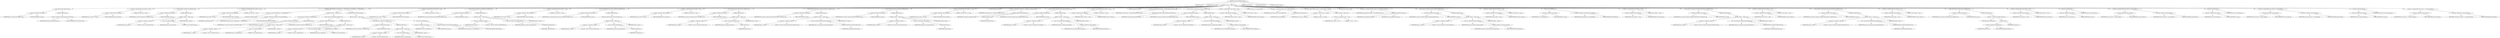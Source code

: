 digraph "writeCentralFileHeader" {  
"1030" [label = <(METHOD,writeCentralFileHeader)<SUB>503</SUB>> ]
"34" [label = <(PARAM,this)<SUB>503</SUB>> ]
"1031" [label = <(PARAM,ZipEntry ze)<SUB>503</SUB>> ]
"1032" [label = <(BLOCK,&lt;empty&gt;,&lt;empty&gt;)<SUB>503</SUB>> ]
"1033" [label = <(write,write(CFH_SIG.getBytes()))<SUB>504</SUB>> ]
"1034" [label = <(&lt;operator&gt;.fieldAccess,this.out)<SUB>504</SUB>> ]
"1035" [label = <(IDENTIFIER,this,write(CFH_SIG.getBytes()))<SUB>504</SUB>> ]
"1036" [label = <(FIELD_IDENTIFIER,out,out)<SUB>504</SUB>> ]
"1037" [label = <(getBytes,getBytes())<SUB>504</SUB>> ]
"1038" [label = <(&lt;operator&gt;.fieldAccess,ZipOutputStream.CFH_SIG)<SUB>504</SUB>> ]
"1039" [label = <(IDENTIFIER,ZipOutputStream,getBytes())<SUB>504</SUB>> ]
"1040" [label = <(FIELD_IDENTIFIER,CFH_SIG,CFH_SIG)<SUB>504</SUB>> ]
"1041" [label = <(&lt;operator&gt;.assignmentPlus,this.written += 4)<SUB>505</SUB>> ]
"1042" [label = <(&lt;operator&gt;.fieldAccess,this.written)<SUB>505</SUB>> ]
"1043" [label = <(IDENTIFIER,this,this.written += 4)<SUB>505</SUB>> ]
"1044" [label = <(FIELD_IDENTIFIER,written,written)<SUB>505</SUB>> ]
"1045" [label = <(LITERAL,4,this.written += 4)<SUB>505</SUB>> ]
"1046" [label = <(write,write((new ZipShort(20)).getBytes()))<SUB>508</SUB>> ]
"1047" [label = <(&lt;operator&gt;.fieldAccess,this.out)<SUB>508</SUB>> ]
"1048" [label = <(IDENTIFIER,this,write((new ZipShort(20)).getBytes()))<SUB>508</SUB>> ]
"1049" [label = <(FIELD_IDENTIFIER,out,out)<SUB>508</SUB>> ]
"1050" [label = <(getBytes,getBytes())<SUB>508</SUB>> ]
"1051" [label = <(BLOCK,&lt;empty&gt;,&lt;empty&gt;)<SUB>508</SUB>> ]
"1052" [label = <(&lt;operator&gt;.assignment,&lt;empty&gt;)> ]
"1053" [label = <(IDENTIFIER,$obj30,&lt;empty&gt;)> ]
"1054" [label = <(&lt;operator&gt;.alloc,new ZipShort(20))<SUB>508</SUB>> ]
"1055" [label = <(&lt;init&gt;,new ZipShort(20))<SUB>508</SUB>> ]
"1056" [label = <(IDENTIFIER,$obj30,new ZipShort(20))> ]
"1057" [label = <(LITERAL,20,new ZipShort(20))<SUB>508</SUB>> ]
"1058" [label = <(IDENTIFIER,$obj30,&lt;empty&gt;)> ]
"1059" [label = <(&lt;operator&gt;.assignmentPlus,this.written += 2)<SUB>509</SUB>> ]
"1060" [label = <(&lt;operator&gt;.fieldAccess,this.written)<SUB>509</SUB>> ]
"1061" [label = <(IDENTIFIER,this,this.written += 2)<SUB>509</SUB>> ]
"1062" [label = <(FIELD_IDENTIFIER,written,written)<SUB>509</SUB>> ]
"1063" [label = <(LITERAL,2,this.written += 2)<SUB>509</SUB>> ]
"1064" [label = <(CONTROL_STRUCTURE,if (ze.getMethod() == DEFLATED),if (ze.getMethod() == DEFLATED))<SUB>513</SUB>> ]
"1065" [label = <(&lt;operator&gt;.equals,ze.getMethod() == DEFLATED)<SUB>513</SUB>> ]
"1066" [label = <(getMethod,getMethod())<SUB>513</SUB>> ]
"1067" [label = <(IDENTIFIER,ze,getMethod())<SUB>513</SUB>> ]
"1068" [label = <(&lt;operator&gt;.fieldAccess,ZipOutputStream.DEFLATED)<SUB>513</SUB>> ]
"1069" [label = <(IDENTIFIER,ZipOutputStream,ze.getMethod() == DEFLATED)<SUB>513</SUB>> ]
"1070" [label = <(FIELD_IDENTIFIER,DEFLATED,DEFLATED)<SUB>513</SUB>> ]
"1071" [label = <(BLOCK,&lt;empty&gt;,&lt;empty&gt;)<SUB>513</SUB>> ]
"1072" [label = <(write,write((new ZipShort(20)).getBytes()))<SUB>516</SUB>> ]
"1073" [label = <(&lt;operator&gt;.fieldAccess,this.out)<SUB>516</SUB>> ]
"1074" [label = <(IDENTIFIER,this,write((new ZipShort(20)).getBytes()))<SUB>516</SUB>> ]
"1075" [label = <(FIELD_IDENTIFIER,out,out)<SUB>516</SUB>> ]
"1076" [label = <(getBytes,getBytes())<SUB>516</SUB>> ]
"1077" [label = <(BLOCK,&lt;empty&gt;,&lt;empty&gt;)<SUB>516</SUB>> ]
"1078" [label = <(&lt;operator&gt;.assignment,&lt;empty&gt;)> ]
"1079" [label = <(IDENTIFIER,$obj31,&lt;empty&gt;)> ]
"1080" [label = <(&lt;operator&gt;.alloc,new ZipShort(20))<SUB>516</SUB>> ]
"1081" [label = <(&lt;init&gt;,new ZipShort(20))<SUB>516</SUB>> ]
"1082" [label = <(IDENTIFIER,$obj31,new ZipShort(20))> ]
"1083" [label = <(LITERAL,20,new ZipShort(20))<SUB>516</SUB>> ]
"1084" [label = <(IDENTIFIER,$obj31,&lt;empty&gt;)> ]
"1085" [label = <(write,write((new ZipShort(8)).getBytes()))<SUB>519</SUB>> ]
"1086" [label = <(&lt;operator&gt;.fieldAccess,this.out)<SUB>519</SUB>> ]
"1087" [label = <(IDENTIFIER,this,write((new ZipShort(8)).getBytes()))<SUB>519</SUB>> ]
"1088" [label = <(FIELD_IDENTIFIER,out,out)<SUB>519</SUB>> ]
"1089" [label = <(getBytes,getBytes())<SUB>519</SUB>> ]
"1090" [label = <(BLOCK,&lt;empty&gt;,&lt;empty&gt;)<SUB>519</SUB>> ]
"1091" [label = <(&lt;operator&gt;.assignment,&lt;empty&gt;)> ]
"1092" [label = <(IDENTIFIER,$obj32,&lt;empty&gt;)> ]
"1093" [label = <(&lt;operator&gt;.alloc,new ZipShort(8))<SUB>519</SUB>> ]
"1094" [label = <(&lt;init&gt;,new ZipShort(8))<SUB>519</SUB>> ]
"1095" [label = <(IDENTIFIER,$obj32,new ZipShort(8))> ]
"1096" [label = <(LITERAL,8,new ZipShort(8))<SUB>519</SUB>> ]
"1097" [label = <(IDENTIFIER,$obj32,&lt;empty&gt;)> ]
"1098" [label = <(CONTROL_STRUCTURE,else,else)<SUB>520</SUB>> ]
"1099" [label = <(BLOCK,&lt;empty&gt;,&lt;empty&gt;)<SUB>520</SUB>> ]
"1100" [label = <(write,write((new ZipShort(10)).getBytes()))<SUB>521</SUB>> ]
"1101" [label = <(&lt;operator&gt;.fieldAccess,this.out)<SUB>521</SUB>> ]
"1102" [label = <(IDENTIFIER,this,write((new ZipShort(10)).getBytes()))<SUB>521</SUB>> ]
"1103" [label = <(FIELD_IDENTIFIER,out,out)<SUB>521</SUB>> ]
"1104" [label = <(getBytes,getBytes())<SUB>521</SUB>> ]
"1105" [label = <(BLOCK,&lt;empty&gt;,&lt;empty&gt;)<SUB>521</SUB>> ]
"1106" [label = <(&lt;operator&gt;.assignment,&lt;empty&gt;)> ]
"1107" [label = <(IDENTIFIER,$obj33,&lt;empty&gt;)> ]
"1108" [label = <(&lt;operator&gt;.alloc,new ZipShort(10))<SUB>521</SUB>> ]
"1109" [label = <(&lt;init&gt;,new ZipShort(10))<SUB>521</SUB>> ]
"1110" [label = <(IDENTIFIER,$obj33,new ZipShort(10))> ]
"1111" [label = <(LITERAL,10,new ZipShort(10))<SUB>521</SUB>> ]
"1112" [label = <(IDENTIFIER,$obj33,&lt;empty&gt;)> ]
"1113" [label = <(write,out.write(ZERO))<SUB>522</SUB>> ]
"1114" [label = <(&lt;operator&gt;.fieldAccess,this.out)<SUB>522</SUB>> ]
"1115" [label = <(IDENTIFIER,this,out.write(ZERO))<SUB>522</SUB>> ]
"1116" [label = <(FIELD_IDENTIFIER,out,out)<SUB>522</SUB>> ]
"1117" [label = <(&lt;operator&gt;.fieldAccess,ZipOutputStream.ZERO)<SUB>522</SUB>> ]
"1118" [label = <(IDENTIFIER,ZipOutputStream,out.write(ZERO))<SUB>522</SUB>> ]
"1119" [label = <(FIELD_IDENTIFIER,ZERO,ZERO)<SUB>522</SUB>> ]
"1120" [label = <(&lt;operator&gt;.assignmentPlus,this.written += 4)<SUB>524</SUB>> ]
"1121" [label = <(&lt;operator&gt;.fieldAccess,this.written)<SUB>524</SUB>> ]
"1122" [label = <(IDENTIFIER,this,this.written += 4)<SUB>524</SUB>> ]
"1123" [label = <(FIELD_IDENTIFIER,written,written)<SUB>524</SUB>> ]
"1124" [label = <(LITERAL,4,this.written += 4)<SUB>524</SUB>> ]
"1125" [label = <(write,write((new ZipShort(ze.getMethod())).getBytes()))<SUB>527</SUB>> ]
"1126" [label = <(&lt;operator&gt;.fieldAccess,this.out)<SUB>527</SUB>> ]
"1127" [label = <(IDENTIFIER,this,write((new ZipShort(ze.getMethod())).getBytes()))<SUB>527</SUB>> ]
"1128" [label = <(FIELD_IDENTIFIER,out,out)<SUB>527</SUB>> ]
"1129" [label = <(getBytes,getBytes())<SUB>527</SUB>> ]
"1130" [label = <(BLOCK,&lt;empty&gt;,&lt;empty&gt;)<SUB>527</SUB>> ]
"1131" [label = <(&lt;operator&gt;.assignment,&lt;empty&gt;)> ]
"1132" [label = <(IDENTIFIER,$obj34,&lt;empty&gt;)> ]
"1133" [label = <(&lt;operator&gt;.alloc,new ZipShort(ze.getMethod()))<SUB>527</SUB>> ]
"1134" [label = <(&lt;init&gt;,new ZipShort(ze.getMethod()))<SUB>527</SUB>> ]
"1135" [label = <(IDENTIFIER,$obj34,new ZipShort(ze.getMethod()))> ]
"1136" [label = <(getMethod,getMethod())<SUB>527</SUB>> ]
"1137" [label = <(IDENTIFIER,ze,getMethod())<SUB>527</SUB>> ]
"1138" [label = <(IDENTIFIER,$obj34,&lt;empty&gt;)> ]
"1139" [label = <(&lt;operator&gt;.assignmentPlus,this.written += 2)<SUB>528</SUB>> ]
"1140" [label = <(&lt;operator&gt;.fieldAccess,this.written)<SUB>528</SUB>> ]
"1141" [label = <(IDENTIFIER,this,this.written += 2)<SUB>528</SUB>> ]
"1142" [label = <(FIELD_IDENTIFIER,written,written)<SUB>528</SUB>> ]
"1143" [label = <(LITERAL,2,this.written += 2)<SUB>528</SUB>> ]
"1144" [label = <(write,write(toDosTime(new Date(ze.getTime())).getBytes()))<SUB>531</SUB>> ]
"1145" [label = <(&lt;operator&gt;.fieldAccess,this.out)<SUB>531</SUB>> ]
"1146" [label = <(IDENTIFIER,this,write(toDosTime(new Date(ze.getTime())).getBytes()))<SUB>531</SUB>> ]
"1147" [label = <(FIELD_IDENTIFIER,out,out)<SUB>531</SUB>> ]
"1148" [label = <(getBytes,getBytes())<SUB>531</SUB>> ]
"1149" [label = <(toDosTime,toDosTime(new Date(ze.getTime())))<SUB>531</SUB>> ]
"1150" [label = <(BLOCK,&lt;empty&gt;,&lt;empty&gt;)<SUB>531</SUB>> ]
"1151" [label = <(&lt;operator&gt;.assignment,&lt;empty&gt;)> ]
"1152" [label = <(IDENTIFIER,$obj35,&lt;empty&gt;)> ]
"1153" [label = <(&lt;operator&gt;.alloc,new Date(ze.getTime()))<SUB>531</SUB>> ]
"1154" [label = <(&lt;init&gt;,new Date(ze.getTime()))<SUB>531</SUB>> ]
"1155" [label = <(IDENTIFIER,$obj35,new Date(ze.getTime()))> ]
"1156" [label = <(getTime,getTime())<SUB>531</SUB>> ]
"1157" [label = <(IDENTIFIER,ze,getTime())<SUB>531</SUB>> ]
"1158" [label = <(IDENTIFIER,$obj35,&lt;empty&gt;)> ]
"1159" [label = <(&lt;operator&gt;.assignmentPlus,this.written += 4)<SUB>532</SUB>> ]
"1160" [label = <(&lt;operator&gt;.fieldAccess,this.written)<SUB>532</SUB>> ]
"1161" [label = <(IDENTIFIER,this,this.written += 4)<SUB>532</SUB>> ]
"1162" [label = <(FIELD_IDENTIFIER,written,written)<SUB>532</SUB>> ]
"1163" [label = <(LITERAL,4,this.written += 4)<SUB>532</SUB>> ]
"1164" [label = <(write,write((new ZipLong(ze.getCrc())).getBytes()))<SUB>537</SUB>> ]
"1165" [label = <(&lt;operator&gt;.fieldAccess,this.out)<SUB>537</SUB>> ]
"1166" [label = <(IDENTIFIER,this,write((new ZipLong(ze.getCrc())).getBytes()))<SUB>537</SUB>> ]
"1167" [label = <(FIELD_IDENTIFIER,out,out)<SUB>537</SUB>> ]
"1168" [label = <(getBytes,getBytes())<SUB>537</SUB>> ]
"1169" [label = <(BLOCK,&lt;empty&gt;,&lt;empty&gt;)<SUB>537</SUB>> ]
"1170" [label = <(&lt;operator&gt;.assignment,&lt;empty&gt;)> ]
"1171" [label = <(IDENTIFIER,$obj36,&lt;empty&gt;)> ]
"1172" [label = <(&lt;operator&gt;.alloc,new ZipLong(ze.getCrc()))<SUB>537</SUB>> ]
"1173" [label = <(&lt;init&gt;,new ZipLong(ze.getCrc()))<SUB>537</SUB>> ]
"1174" [label = <(IDENTIFIER,$obj36,new ZipLong(ze.getCrc()))> ]
"1175" [label = <(getCrc,getCrc())<SUB>537</SUB>> ]
"1176" [label = <(IDENTIFIER,ze,getCrc())<SUB>537</SUB>> ]
"1177" [label = <(IDENTIFIER,$obj36,&lt;empty&gt;)> ]
"1178" [label = <(write,write((new ZipLong(ze.getCompressedSize())).getBytes()))<SUB>538</SUB>> ]
"1179" [label = <(&lt;operator&gt;.fieldAccess,this.out)<SUB>538</SUB>> ]
"1180" [label = <(IDENTIFIER,this,write((new ZipLong(ze.getCompressedSize())).getBytes()))<SUB>538</SUB>> ]
"1181" [label = <(FIELD_IDENTIFIER,out,out)<SUB>538</SUB>> ]
"1182" [label = <(getBytes,getBytes())<SUB>538</SUB>> ]
"1183" [label = <(BLOCK,&lt;empty&gt;,&lt;empty&gt;)<SUB>538</SUB>> ]
"1184" [label = <(&lt;operator&gt;.assignment,&lt;empty&gt;)> ]
"1185" [label = <(IDENTIFIER,$obj37,&lt;empty&gt;)> ]
"1186" [label = <(&lt;operator&gt;.alloc,new ZipLong(ze.getCompressedSize()))<SUB>538</SUB>> ]
"1187" [label = <(&lt;init&gt;,new ZipLong(ze.getCompressedSize()))<SUB>538</SUB>> ]
"1188" [label = <(IDENTIFIER,$obj37,new ZipLong(ze.getCompressedSize()))> ]
"1189" [label = <(getCompressedSize,getCompressedSize())<SUB>538</SUB>> ]
"1190" [label = <(IDENTIFIER,ze,getCompressedSize())<SUB>538</SUB>> ]
"1191" [label = <(IDENTIFIER,$obj37,&lt;empty&gt;)> ]
"1192" [label = <(write,write((new ZipLong(ze.getSize())).getBytes()))<SUB>539</SUB>> ]
"1193" [label = <(&lt;operator&gt;.fieldAccess,this.out)<SUB>539</SUB>> ]
"1194" [label = <(IDENTIFIER,this,write((new ZipLong(ze.getSize())).getBytes()))<SUB>539</SUB>> ]
"1195" [label = <(FIELD_IDENTIFIER,out,out)<SUB>539</SUB>> ]
"1196" [label = <(getBytes,getBytes())<SUB>539</SUB>> ]
"1197" [label = <(BLOCK,&lt;empty&gt;,&lt;empty&gt;)<SUB>539</SUB>> ]
"1198" [label = <(&lt;operator&gt;.assignment,&lt;empty&gt;)> ]
"1199" [label = <(IDENTIFIER,$obj38,&lt;empty&gt;)> ]
"1200" [label = <(&lt;operator&gt;.alloc,new ZipLong(ze.getSize()))<SUB>539</SUB>> ]
"1201" [label = <(&lt;init&gt;,new ZipLong(ze.getSize()))<SUB>539</SUB>> ]
"1202" [label = <(IDENTIFIER,$obj38,new ZipLong(ze.getSize()))> ]
"1203" [label = <(getSize,getSize())<SUB>539</SUB>> ]
"1204" [label = <(IDENTIFIER,ze,getSize())<SUB>539</SUB>> ]
"1205" [label = <(IDENTIFIER,$obj38,&lt;empty&gt;)> ]
"1206" [label = <(&lt;operator&gt;.assignmentPlus,this.written += 12)<SUB>540</SUB>> ]
"1207" [label = <(&lt;operator&gt;.fieldAccess,this.written)<SUB>540</SUB>> ]
"1208" [label = <(IDENTIFIER,this,this.written += 12)<SUB>540</SUB>> ]
"1209" [label = <(FIELD_IDENTIFIER,written,written)<SUB>540</SUB>> ]
"1210" [label = <(LITERAL,12,this.written += 12)<SUB>540</SUB>> ]
"1211" [label = <(LOCAL,byte[] name: byte[])> ]
"1212" [label = <(&lt;operator&gt;.assignment,byte[] name = getBytes(ze.getName()))<SUB>543</SUB>> ]
"1213" [label = <(IDENTIFIER,name,byte[] name = getBytes(ze.getName()))<SUB>543</SUB>> ]
"1214" [label = <(getBytes,getBytes(ze.getName()))<SUB>543</SUB>> ]
"33" [label = <(IDENTIFIER,this,getBytes(ze.getName()))<SUB>543</SUB>> ]
"1215" [label = <(getName,getName())<SUB>543</SUB>> ]
"1216" [label = <(IDENTIFIER,ze,getName())<SUB>543</SUB>> ]
"1217" [label = <(write,write((new ZipShort(name.length)).getBytes()))<SUB>544</SUB>> ]
"1218" [label = <(&lt;operator&gt;.fieldAccess,this.out)<SUB>544</SUB>> ]
"1219" [label = <(IDENTIFIER,this,write((new ZipShort(name.length)).getBytes()))<SUB>544</SUB>> ]
"1220" [label = <(FIELD_IDENTIFIER,out,out)<SUB>544</SUB>> ]
"1221" [label = <(getBytes,getBytes())<SUB>544</SUB>> ]
"1222" [label = <(BLOCK,&lt;empty&gt;,&lt;empty&gt;)<SUB>544</SUB>> ]
"1223" [label = <(&lt;operator&gt;.assignment,&lt;empty&gt;)> ]
"1224" [label = <(IDENTIFIER,$obj39,&lt;empty&gt;)> ]
"1225" [label = <(&lt;operator&gt;.alloc,new ZipShort(name.length))<SUB>544</SUB>> ]
"1226" [label = <(&lt;init&gt;,new ZipShort(name.length))<SUB>544</SUB>> ]
"1227" [label = <(IDENTIFIER,$obj39,new ZipShort(name.length))> ]
"1228" [label = <(&lt;operator&gt;.fieldAccess,name.length)<SUB>544</SUB>> ]
"1229" [label = <(IDENTIFIER,name,new ZipShort(name.length))<SUB>544</SUB>> ]
"1230" [label = <(FIELD_IDENTIFIER,length,length)<SUB>544</SUB>> ]
"1231" [label = <(IDENTIFIER,$obj39,&lt;empty&gt;)> ]
"1232" [label = <(&lt;operator&gt;.assignmentPlus,this.written += 2)<SUB>545</SUB>> ]
"1233" [label = <(&lt;operator&gt;.fieldAccess,this.written)<SUB>545</SUB>> ]
"1234" [label = <(IDENTIFIER,this,this.written += 2)<SUB>545</SUB>> ]
"1235" [label = <(FIELD_IDENTIFIER,written,written)<SUB>545</SUB>> ]
"1236" [label = <(LITERAL,2,this.written += 2)<SUB>545</SUB>> ]
"1237" [label = <(LOCAL,byte[] extra: byte[])> ]
"1238" [label = <(&lt;operator&gt;.assignment,byte[] extra = getCentralDirectoryExtra())<SUB>548</SUB>> ]
"1239" [label = <(IDENTIFIER,extra,byte[] extra = getCentralDirectoryExtra())<SUB>548</SUB>> ]
"1240" [label = <(getCentralDirectoryExtra,getCentralDirectoryExtra())<SUB>548</SUB>> ]
"1241" [label = <(IDENTIFIER,ze,getCentralDirectoryExtra())<SUB>548</SUB>> ]
"1242" [label = <(write,write((new ZipShort(extra.length)).getBytes()))<SUB>549</SUB>> ]
"1243" [label = <(&lt;operator&gt;.fieldAccess,this.out)<SUB>549</SUB>> ]
"1244" [label = <(IDENTIFIER,this,write((new ZipShort(extra.length)).getBytes()))<SUB>549</SUB>> ]
"1245" [label = <(FIELD_IDENTIFIER,out,out)<SUB>549</SUB>> ]
"1246" [label = <(getBytes,getBytes())<SUB>549</SUB>> ]
"1247" [label = <(BLOCK,&lt;empty&gt;,&lt;empty&gt;)<SUB>549</SUB>> ]
"1248" [label = <(&lt;operator&gt;.assignment,&lt;empty&gt;)> ]
"1249" [label = <(IDENTIFIER,$obj40,&lt;empty&gt;)> ]
"1250" [label = <(&lt;operator&gt;.alloc,new ZipShort(extra.length))<SUB>549</SUB>> ]
"1251" [label = <(&lt;init&gt;,new ZipShort(extra.length))<SUB>549</SUB>> ]
"1252" [label = <(IDENTIFIER,$obj40,new ZipShort(extra.length))> ]
"1253" [label = <(&lt;operator&gt;.fieldAccess,extra.length)<SUB>549</SUB>> ]
"1254" [label = <(IDENTIFIER,extra,new ZipShort(extra.length))<SUB>549</SUB>> ]
"1255" [label = <(FIELD_IDENTIFIER,length,length)<SUB>549</SUB>> ]
"1256" [label = <(IDENTIFIER,$obj40,&lt;empty&gt;)> ]
"1257" [label = <(&lt;operator&gt;.assignmentPlus,this.written += 2)<SUB>550</SUB>> ]
"1258" [label = <(&lt;operator&gt;.fieldAccess,this.written)<SUB>550</SUB>> ]
"1259" [label = <(IDENTIFIER,this,this.written += 2)<SUB>550</SUB>> ]
"1260" [label = <(FIELD_IDENTIFIER,written,written)<SUB>550</SUB>> ]
"1261" [label = <(LITERAL,2,this.written += 2)<SUB>550</SUB>> ]
"1262" [label = <(LOCAL,String comm: java.lang.String)> ]
"1263" [label = <(&lt;operator&gt;.assignment,String comm = getComment())<SUB>553</SUB>> ]
"1264" [label = <(IDENTIFIER,comm,String comm = getComment())<SUB>553</SUB>> ]
"1265" [label = <(getComment,getComment())<SUB>553</SUB>> ]
"1266" [label = <(IDENTIFIER,ze,getComment())<SUB>553</SUB>> ]
"1267" [label = <(CONTROL_STRUCTURE,if (comm == null),if (comm == null))<SUB>554</SUB>> ]
"1268" [label = <(&lt;operator&gt;.equals,comm == null)<SUB>554</SUB>> ]
"1269" [label = <(IDENTIFIER,comm,comm == null)<SUB>554</SUB>> ]
"1270" [label = <(LITERAL,null,comm == null)<SUB>554</SUB>> ]
"1271" [label = <(BLOCK,&lt;empty&gt;,&lt;empty&gt;)<SUB>554</SUB>> ]
"1272" [label = <(&lt;operator&gt;.assignment,comm = &quot;&quot;)<SUB>555</SUB>> ]
"1273" [label = <(IDENTIFIER,comm,comm = &quot;&quot;)<SUB>555</SUB>> ]
"1274" [label = <(LITERAL,&quot;&quot;,comm = &quot;&quot;)<SUB>555</SUB>> ]
"1275" [label = <(LOCAL,byte[] comment: byte[])> ]
"1276" [label = <(&lt;operator&gt;.assignment,byte[] comment = this.getBytes(comm))<SUB>557</SUB>> ]
"1277" [label = <(IDENTIFIER,comment,byte[] comment = this.getBytes(comm))<SUB>557</SUB>> ]
"1278" [label = <(getBytes,this.getBytes(comm))<SUB>557</SUB>> ]
"35" [label = <(IDENTIFIER,this,this.getBytes(comm))<SUB>557</SUB>> ]
"1279" [label = <(IDENTIFIER,comm,this.getBytes(comm))<SUB>557</SUB>> ]
"1280" [label = <(write,write((new ZipShort(comment.length)).getBytes()))<SUB>558</SUB>> ]
"1281" [label = <(&lt;operator&gt;.fieldAccess,this.out)<SUB>558</SUB>> ]
"1282" [label = <(IDENTIFIER,this,write((new ZipShort(comment.length)).getBytes()))<SUB>558</SUB>> ]
"1283" [label = <(FIELD_IDENTIFIER,out,out)<SUB>558</SUB>> ]
"1284" [label = <(getBytes,getBytes())<SUB>558</SUB>> ]
"1285" [label = <(BLOCK,&lt;empty&gt;,&lt;empty&gt;)<SUB>558</SUB>> ]
"1286" [label = <(&lt;operator&gt;.assignment,&lt;empty&gt;)> ]
"1287" [label = <(IDENTIFIER,$obj41,&lt;empty&gt;)> ]
"1288" [label = <(&lt;operator&gt;.alloc,new ZipShort(comment.length))<SUB>558</SUB>> ]
"1289" [label = <(&lt;init&gt;,new ZipShort(comment.length))<SUB>558</SUB>> ]
"1290" [label = <(IDENTIFIER,$obj41,new ZipShort(comment.length))> ]
"1291" [label = <(&lt;operator&gt;.fieldAccess,comment.length)<SUB>558</SUB>> ]
"1292" [label = <(IDENTIFIER,comment,new ZipShort(comment.length))<SUB>558</SUB>> ]
"1293" [label = <(FIELD_IDENTIFIER,length,length)<SUB>558</SUB>> ]
"1294" [label = <(IDENTIFIER,$obj41,&lt;empty&gt;)> ]
"1295" [label = <(&lt;operator&gt;.assignmentPlus,this.written += 2)<SUB>559</SUB>> ]
"1296" [label = <(&lt;operator&gt;.fieldAccess,this.written)<SUB>559</SUB>> ]
"1297" [label = <(IDENTIFIER,this,this.written += 2)<SUB>559</SUB>> ]
"1298" [label = <(FIELD_IDENTIFIER,written,written)<SUB>559</SUB>> ]
"1299" [label = <(LITERAL,2,this.written += 2)<SUB>559</SUB>> ]
"1300" [label = <(write,out.write(ZERO))<SUB>562</SUB>> ]
"1301" [label = <(&lt;operator&gt;.fieldAccess,this.out)<SUB>562</SUB>> ]
"1302" [label = <(IDENTIFIER,this,out.write(ZERO))<SUB>562</SUB>> ]
"1303" [label = <(FIELD_IDENTIFIER,out,out)<SUB>562</SUB>> ]
"1304" [label = <(&lt;operator&gt;.fieldAccess,ZipOutputStream.ZERO)<SUB>562</SUB>> ]
"1305" [label = <(IDENTIFIER,ZipOutputStream,out.write(ZERO))<SUB>562</SUB>> ]
"1306" [label = <(FIELD_IDENTIFIER,ZERO,ZERO)<SUB>562</SUB>> ]
"1307" [label = <(&lt;operator&gt;.assignmentPlus,this.written += 2)<SUB>563</SUB>> ]
"1308" [label = <(&lt;operator&gt;.fieldAccess,this.written)<SUB>563</SUB>> ]
"1309" [label = <(IDENTIFIER,this,this.written += 2)<SUB>563</SUB>> ]
"1310" [label = <(FIELD_IDENTIFIER,written,written)<SUB>563</SUB>> ]
"1311" [label = <(LITERAL,2,this.written += 2)<SUB>563</SUB>> ]
"1312" [label = <(write,write((new ZipShort(ze.getInternalAttributes())).getBytes()))<SUB>566</SUB>> ]
"1313" [label = <(&lt;operator&gt;.fieldAccess,this.out)<SUB>566</SUB>> ]
"1314" [label = <(IDENTIFIER,this,write((new ZipShort(ze.getInternalAttributes())).getBytes()))<SUB>566</SUB>> ]
"1315" [label = <(FIELD_IDENTIFIER,out,out)<SUB>566</SUB>> ]
"1316" [label = <(getBytes,getBytes())<SUB>566</SUB>> ]
"1317" [label = <(BLOCK,&lt;empty&gt;,&lt;empty&gt;)<SUB>566</SUB>> ]
"1318" [label = <(&lt;operator&gt;.assignment,&lt;empty&gt;)> ]
"1319" [label = <(IDENTIFIER,$obj42,&lt;empty&gt;)> ]
"1320" [label = <(&lt;operator&gt;.alloc,new ZipShort(ze.getInternalAttributes()))<SUB>566</SUB>> ]
"1321" [label = <(&lt;init&gt;,new ZipShort(ze.getInternalAttributes()))<SUB>566</SUB>> ]
"1322" [label = <(IDENTIFIER,$obj42,new ZipShort(ze.getInternalAttributes()))> ]
"1323" [label = <(getInternalAttributes,getInternalAttributes())<SUB>566</SUB>> ]
"1324" [label = <(IDENTIFIER,ze,getInternalAttributes())<SUB>566</SUB>> ]
"1325" [label = <(IDENTIFIER,$obj42,&lt;empty&gt;)> ]
"1326" [label = <(&lt;operator&gt;.assignmentPlus,this.written += 2)<SUB>567</SUB>> ]
"1327" [label = <(&lt;operator&gt;.fieldAccess,this.written)<SUB>567</SUB>> ]
"1328" [label = <(IDENTIFIER,this,this.written += 2)<SUB>567</SUB>> ]
"1329" [label = <(FIELD_IDENTIFIER,written,written)<SUB>567</SUB>> ]
"1330" [label = <(LITERAL,2,this.written += 2)<SUB>567</SUB>> ]
"1331" [label = <(write,write((new ZipLong(ze.getExternalAttributes())).getBytes()))<SUB>570</SUB>> ]
"1332" [label = <(&lt;operator&gt;.fieldAccess,this.out)<SUB>570</SUB>> ]
"1333" [label = <(IDENTIFIER,this,write((new ZipLong(ze.getExternalAttributes())).getBytes()))<SUB>570</SUB>> ]
"1334" [label = <(FIELD_IDENTIFIER,out,out)<SUB>570</SUB>> ]
"1335" [label = <(getBytes,getBytes())<SUB>570</SUB>> ]
"1336" [label = <(BLOCK,&lt;empty&gt;,&lt;empty&gt;)<SUB>570</SUB>> ]
"1337" [label = <(&lt;operator&gt;.assignment,&lt;empty&gt;)> ]
"1338" [label = <(IDENTIFIER,$obj43,&lt;empty&gt;)> ]
"1339" [label = <(&lt;operator&gt;.alloc,new ZipLong(ze.getExternalAttributes()))<SUB>570</SUB>> ]
"1340" [label = <(&lt;init&gt;,new ZipLong(ze.getExternalAttributes()))<SUB>570</SUB>> ]
"1341" [label = <(IDENTIFIER,$obj43,new ZipLong(ze.getExternalAttributes()))> ]
"1342" [label = <(getExternalAttributes,getExternalAttributes())<SUB>570</SUB>> ]
"1343" [label = <(IDENTIFIER,ze,getExternalAttributes())<SUB>570</SUB>> ]
"1344" [label = <(IDENTIFIER,$obj43,&lt;empty&gt;)> ]
"1345" [label = <(&lt;operator&gt;.assignmentPlus,this.written += 4)<SUB>571</SUB>> ]
"1346" [label = <(&lt;operator&gt;.fieldAccess,this.written)<SUB>571</SUB>> ]
"1347" [label = <(IDENTIFIER,this,this.written += 4)<SUB>571</SUB>> ]
"1348" [label = <(FIELD_IDENTIFIER,written,written)<SUB>571</SUB>> ]
"1349" [label = <(LITERAL,4,this.written += 4)<SUB>571</SUB>> ]
"1350" [label = <(write,write(((ZipLong) offsets.get(ze)).getBytes()))<SUB>574</SUB>> ]
"1351" [label = <(&lt;operator&gt;.fieldAccess,this.out)<SUB>574</SUB>> ]
"1352" [label = <(IDENTIFIER,this,write(((ZipLong) offsets.get(ze)).getBytes()))<SUB>574</SUB>> ]
"1353" [label = <(FIELD_IDENTIFIER,out,out)<SUB>574</SUB>> ]
"1354" [label = <(getBytes,getBytes())<SUB>574</SUB>> ]
"1355" [label = <(&lt;operator&gt;.cast,(ZipLong) offsets.get(ze))<SUB>574</SUB>> ]
"1356" [label = <(TYPE_REF,ZipLong,ZipLong)<SUB>574</SUB>> ]
"1357" [label = <(get,get(ze))<SUB>574</SUB>> ]
"1358" [label = <(&lt;operator&gt;.fieldAccess,this.offsets)<SUB>574</SUB>> ]
"1359" [label = <(IDENTIFIER,this,get(ze))<SUB>574</SUB>> ]
"1360" [label = <(FIELD_IDENTIFIER,offsets,offsets)<SUB>574</SUB>> ]
"1361" [label = <(IDENTIFIER,ze,get(ze))<SUB>574</SUB>> ]
"1362" [label = <(&lt;operator&gt;.assignmentPlus,this.written += 4)<SUB>575</SUB>> ]
"1363" [label = <(&lt;operator&gt;.fieldAccess,this.written)<SUB>575</SUB>> ]
"1364" [label = <(IDENTIFIER,this,this.written += 4)<SUB>575</SUB>> ]
"1365" [label = <(FIELD_IDENTIFIER,written,written)<SUB>575</SUB>> ]
"1366" [label = <(LITERAL,4,this.written += 4)<SUB>575</SUB>> ]
"1367" [label = <(write,out.write(name))<SUB>578</SUB>> ]
"1368" [label = <(&lt;operator&gt;.fieldAccess,this.out)<SUB>578</SUB>> ]
"1369" [label = <(IDENTIFIER,this,out.write(name))<SUB>578</SUB>> ]
"1370" [label = <(FIELD_IDENTIFIER,out,out)<SUB>578</SUB>> ]
"1371" [label = <(IDENTIFIER,name,out.write(name))<SUB>578</SUB>> ]
"1372" [label = <(&lt;operator&gt;.assignmentPlus,this.written += name.length)<SUB>579</SUB>> ]
"1373" [label = <(&lt;operator&gt;.fieldAccess,this.written)<SUB>579</SUB>> ]
"1374" [label = <(IDENTIFIER,this,this.written += name.length)<SUB>579</SUB>> ]
"1375" [label = <(FIELD_IDENTIFIER,written,written)<SUB>579</SUB>> ]
"1376" [label = <(&lt;operator&gt;.fieldAccess,name.length)<SUB>579</SUB>> ]
"1377" [label = <(IDENTIFIER,name,this.written += name.length)<SUB>579</SUB>> ]
"1378" [label = <(FIELD_IDENTIFIER,length,length)<SUB>579</SUB>> ]
"1379" [label = <(write,out.write(extra))<SUB>582</SUB>> ]
"1380" [label = <(&lt;operator&gt;.fieldAccess,this.out)<SUB>582</SUB>> ]
"1381" [label = <(IDENTIFIER,this,out.write(extra))<SUB>582</SUB>> ]
"1382" [label = <(FIELD_IDENTIFIER,out,out)<SUB>582</SUB>> ]
"1383" [label = <(IDENTIFIER,extra,out.write(extra))<SUB>582</SUB>> ]
"1384" [label = <(&lt;operator&gt;.assignmentPlus,this.written += extra.length)<SUB>583</SUB>> ]
"1385" [label = <(&lt;operator&gt;.fieldAccess,this.written)<SUB>583</SUB>> ]
"1386" [label = <(IDENTIFIER,this,this.written += extra.length)<SUB>583</SUB>> ]
"1387" [label = <(FIELD_IDENTIFIER,written,written)<SUB>583</SUB>> ]
"1388" [label = <(&lt;operator&gt;.fieldAccess,extra.length)<SUB>583</SUB>> ]
"1389" [label = <(IDENTIFIER,extra,this.written += extra.length)<SUB>583</SUB>> ]
"1390" [label = <(FIELD_IDENTIFIER,length,length)<SUB>583</SUB>> ]
"1391" [label = <(write,out.write(comment))<SUB>586</SUB>> ]
"1392" [label = <(&lt;operator&gt;.fieldAccess,this.out)<SUB>586</SUB>> ]
"1393" [label = <(IDENTIFIER,this,out.write(comment))<SUB>586</SUB>> ]
"1394" [label = <(FIELD_IDENTIFIER,out,out)<SUB>586</SUB>> ]
"1395" [label = <(IDENTIFIER,comment,out.write(comment))<SUB>586</SUB>> ]
"1396" [label = <(&lt;operator&gt;.assignmentPlus,this.written += comment.length)<SUB>587</SUB>> ]
"1397" [label = <(&lt;operator&gt;.fieldAccess,this.written)<SUB>587</SUB>> ]
"1398" [label = <(IDENTIFIER,this,this.written += comment.length)<SUB>587</SUB>> ]
"1399" [label = <(FIELD_IDENTIFIER,written,written)<SUB>587</SUB>> ]
"1400" [label = <(&lt;operator&gt;.fieldAccess,comment.length)<SUB>587</SUB>> ]
"1401" [label = <(IDENTIFIER,comment,this.written += comment.length)<SUB>587</SUB>> ]
"1402" [label = <(FIELD_IDENTIFIER,length,length)<SUB>587</SUB>> ]
"1403" [label = <(MODIFIER,PROTECTED)> ]
"1404" [label = <(MODIFIER,VIRTUAL)> ]
"1405" [label = <(METHOD_RETURN,void)<SUB>503</SUB>> ]
  "1030" -> "34" 
  "1030" -> "1031" 
  "1030" -> "1032" 
  "1030" -> "1403" 
  "1030" -> "1404" 
  "1030" -> "1405" 
  "1032" -> "1033" 
  "1032" -> "1041" 
  "1032" -> "1046" 
  "1032" -> "1059" 
  "1032" -> "1064" 
  "1032" -> "1120" 
  "1032" -> "1125" 
  "1032" -> "1139" 
  "1032" -> "1144" 
  "1032" -> "1159" 
  "1032" -> "1164" 
  "1032" -> "1178" 
  "1032" -> "1192" 
  "1032" -> "1206" 
  "1032" -> "1211" 
  "1032" -> "1212" 
  "1032" -> "1217" 
  "1032" -> "1232" 
  "1032" -> "1237" 
  "1032" -> "1238" 
  "1032" -> "1242" 
  "1032" -> "1257" 
  "1032" -> "1262" 
  "1032" -> "1263" 
  "1032" -> "1267" 
  "1032" -> "1275" 
  "1032" -> "1276" 
  "1032" -> "1280" 
  "1032" -> "1295" 
  "1032" -> "1300" 
  "1032" -> "1307" 
  "1032" -> "1312" 
  "1032" -> "1326" 
  "1032" -> "1331" 
  "1032" -> "1345" 
  "1032" -> "1350" 
  "1032" -> "1362" 
  "1032" -> "1367" 
  "1032" -> "1372" 
  "1032" -> "1379" 
  "1032" -> "1384" 
  "1032" -> "1391" 
  "1032" -> "1396" 
  "1033" -> "1034" 
  "1033" -> "1037" 
  "1034" -> "1035" 
  "1034" -> "1036" 
  "1037" -> "1038" 
  "1038" -> "1039" 
  "1038" -> "1040" 
  "1041" -> "1042" 
  "1041" -> "1045" 
  "1042" -> "1043" 
  "1042" -> "1044" 
  "1046" -> "1047" 
  "1046" -> "1050" 
  "1047" -> "1048" 
  "1047" -> "1049" 
  "1050" -> "1051" 
  "1051" -> "1052" 
  "1051" -> "1055" 
  "1051" -> "1058" 
  "1052" -> "1053" 
  "1052" -> "1054" 
  "1055" -> "1056" 
  "1055" -> "1057" 
  "1059" -> "1060" 
  "1059" -> "1063" 
  "1060" -> "1061" 
  "1060" -> "1062" 
  "1064" -> "1065" 
  "1064" -> "1071" 
  "1064" -> "1098" 
  "1065" -> "1066" 
  "1065" -> "1068" 
  "1066" -> "1067" 
  "1068" -> "1069" 
  "1068" -> "1070" 
  "1071" -> "1072" 
  "1071" -> "1085" 
  "1072" -> "1073" 
  "1072" -> "1076" 
  "1073" -> "1074" 
  "1073" -> "1075" 
  "1076" -> "1077" 
  "1077" -> "1078" 
  "1077" -> "1081" 
  "1077" -> "1084" 
  "1078" -> "1079" 
  "1078" -> "1080" 
  "1081" -> "1082" 
  "1081" -> "1083" 
  "1085" -> "1086" 
  "1085" -> "1089" 
  "1086" -> "1087" 
  "1086" -> "1088" 
  "1089" -> "1090" 
  "1090" -> "1091" 
  "1090" -> "1094" 
  "1090" -> "1097" 
  "1091" -> "1092" 
  "1091" -> "1093" 
  "1094" -> "1095" 
  "1094" -> "1096" 
  "1098" -> "1099" 
  "1099" -> "1100" 
  "1099" -> "1113" 
  "1100" -> "1101" 
  "1100" -> "1104" 
  "1101" -> "1102" 
  "1101" -> "1103" 
  "1104" -> "1105" 
  "1105" -> "1106" 
  "1105" -> "1109" 
  "1105" -> "1112" 
  "1106" -> "1107" 
  "1106" -> "1108" 
  "1109" -> "1110" 
  "1109" -> "1111" 
  "1113" -> "1114" 
  "1113" -> "1117" 
  "1114" -> "1115" 
  "1114" -> "1116" 
  "1117" -> "1118" 
  "1117" -> "1119" 
  "1120" -> "1121" 
  "1120" -> "1124" 
  "1121" -> "1122" 
  "1121" -> "1123" 
  "1125" -> "1126" 
  "1125" -> "1129" 
  "1126" -> "1127" 
  "1126" -> "1128" 
  "1129" -> "1130" 
  "1130" -> "1131" 
  "1130" -> "1134" 
  "1130" -> "1138" 
  "1131" -> "1132" 
  "1131" -> "1133" 
  "1134" -> "1135" 
  "1134" -> "1136" 
  "1136" -> "1137" 
  "1139" -> "1140" 
  "1139" -> "1143" 
  "1140" -> "1141" 
  "1140" -> "1142" 
  "1144" -> "1145" 
  "1144" -> "1148" 
  "1145" -> "1146" 
  "1145" -> "1147" 
  "1148" -> "1149" 
  "1149" -> "1150" 
  "1150" -> "1151" 
  "1150" -> "1154" 
  "1150" -> "1158" 
  "1151" -> "1152" 
  "1151" -> "1153" 
  "1154" -> "1155" 
  "1154" -> "1156" 
  "1156" -> "1157" 
  "1159" -> "1160" 
  "1159" -> "1163" 
  "1160" -> "1161" 
  "1160" -> "1162" 
  "1164" -> "1165" 
  "1164" -> "1168" 
  "1165" -> "1166" 
  "1165" -> "1167" 
  "1168" -> "1169" 
  "1169" -> "1170" 
  "1169" -> "1173" 
  "1169" -> "1177" 
  "1170" -> "1171" 
  "1170" -> "1172" 
  "1173" -> "1174" 
  "1173" -> "1175" 
  "1175" -> "1176" 
  "1178" -> "1179" 
  "1178" -> "1182" 
  "1179" -> "1180" 
  "1179" -> "1181" 
  "1182" -> "1183" 
  "1183" -> "1184" 
  "1183" -> "1187" 
  "1183" -> "1191" 
  "1184" -> "1185" 
  "1184" -> "1186" 
  "1187" -> "1188" 
  "1187" -> "1189" 
  "1189" -> "1190" 
  "1192" -> "1193" 
  "1192" -> "1196" 
  "1193" -> "1194" 
  "1193" -> "1195" 
  "1196" -> "1197" 
  "1197" -> "1198" 
  "1197" -> "1201" 
  "1197" -> "1205" 
  "1198" -> "1199" 
  "1198" -> "1200" 
  "1201" -> "1202" 
  "1201" -> "1203" 
  "1203" -> "1204" 
  "1206" -> "1207" 
  "1206" -> "1210" 
  "1207" -> "1208" 
  "1207" -> "1209" 
  "1212" -> "1213" 
  "1212" -> "1214" 
  "1214" -> "33" 
  "1214" -> "1215" 
  "1215" -> "1216" 
  "1217" -> "1218" 
  "1217" -> "1221" 
  "1218" -> "1219" 
  "1218" -> "1220" 
  "1221" -> "1222" 
  "1222" -> "1223" 
  "1222" -> "1226" 
  "1222" -> "1231" 
  "1223" -> "1224" 
  "1223" -> "1225" 
  "1226" -> "1227" 
  "1226" -> "1228" 
  "1228" -> "1229" 
  "1228" -> "1230" 
  "1232" -> "1233" 
  "1232" -> "1236" 
  "1233" -> "1234" 
  "1233" -> "1235" 
  "1238" -> "1239" 
  "1238" -> "1240" 
  "1240" -> "1241" 
  "1242" -> "1243" 
  "1242" -> "1246" 
  "1243" -> "1244" 
  "1243" -> "1245" 
  "1246" -> "1247" 
  "1247" -> "1248" 
  "1247" -> "1251" 
  "1247" -> "1256" 
  "1248" -> "1249" 
  "1248" -> "1250" 
  "1251" -> "1252" 
  "1251" -> "1253" 
  "1253" -> "1254" 
  "1253" -> "1255" 
  "1257" -> "1258" 
  "1257" -> "1261" 
  "1258" -> "1259" 
  "1258" -> "1260" 
  "1263" -> "1264" 
  "1263" -> "1265" 
  "1265" -> "1266" 
  "1267" -> "1268" 
  "1267" -> "1271" 
  "1268" -> "1269" 
  "1268" -> "1270" 
  "1271" -> "1272" 
  "1272" -> "1273" 
  "1272" -> "1274" 
  "1276" -> "1277" 
  "1276" -> "1278" 
  "1278" -> "35" 
  "1278" -> "1279" 
  "1280" -> "1281" 
  "1280" -> "1284" 
  "1281" -> "1282" 
  "1281" -> "1283" 
  "1284" -> "1285" 
  "1285" -> "1286" 
  "1285" -> "1289" 
  "1285" -> "1294" 
  "1286" -> "1287" 
  "1286" -> "1288" 
  "1289" -> "1290" 
  "1289" -> "1291" 
  "1291" -> "1292" 
  "1291" -> "1293" 
  "1295" -> "1296" 
  "1295" -> "1299" 
  "1296" -> "1297" 
  "1296" -> "1298" 
  "1300" -> "1301" 
  "1300" -> "1304" 
  "1301" -> "1302" 
  "1301" -> "1303" 
  "1304" -> "1305" 
  "1304" -> "1306" 
  "1307" -> "1308" 
  "1307" -> "1311" 
  "1308" -> "1309" 
  "1308" -> "1310" 
  "1312" -> "1313" 
  "1312" -> "1316" 
  "1313" -> "1314" 
  "1313" -> "1315" 
  "1316" -> "1317" 
  "1317" -> "1318" 
  "1317" -> "1321" 
  "1317" -> "1325" 
  "1318" -> "1319" 
  "1318" -> "1320" 
  "1321" -> "1322" 
  "1321" -> "1323" 
  "1323" -> "1324" 
  "1326" -> "1327" 
  "1326" -> "1330" 
  "1327" -> "1328" 
  "1327" -> "1329" 
  "1331" -> "1332" 
  "1331" -> "1335" 
  "1332" -> "1333" 
  "1332" -> "1334" 
  "1335" -> "1336" 
  "1336" -> "1337" 
  "1336" -> "1340" 
  "1336" -> "1344" 
  "1337" -> "1338" 
  "1337" -> "1339" 
  "1340" -> "1341" 
  "1340" -> "1342" 
  "1342" -> "1343" 
  "1345" -> "1346" 
  "1345" -> "1349" 
  "1346" -> "1347" 
  "1346" -> "1348" 
  "1350" -> "1351" 
  "1350" -> "1354" 
  "1351" -> "1352" 
  "1351" -> "1353" 
  "1354" -> "1355" 
  "1355" -> "1356" 
  "1355" -> "1357" 
  "1357" -> "1358" 
  "1357" -> "1361" 
  "1358" -> "1359" 
  "1358" -> "1360" 
  "1362" -> "1363" 
  "1362" -> "1366" 
  "1363" -> "1364" 
  "1363" -> "1365" 
  "1367" -> "1368" 
  "1367" -> "1371" 
  "1368" -> "1369" 
  "1368" -> "1370" 
  "1372" -> "1373" 
  "1372" -> "1376" 
  "1373" -> "1374" 
  "1373" -> "1375" 
  "1376" -> "1377" 
  "1376" -> "1378" 
  "1379" -> "1380" 
  "1379" -> "1383" 
  "1380" -> "1381" 
  "1380" -> "1382" 
  "1384" -> "1385" 
  "1384" -> "1388" 
  "1385" -> "1386" 
  "1385" -> "1387" 
  "1388" -> "1389" 
  "1388" -> "1390" 
  "1391" -> "1392" 
  "1391" -> "1395" 
  "1392" -> "1393" 
  "1392" -> "1394" 
  "1396" -> "1397" 
  "1396" -> "1400" 
  "1397" -> "1398" 
  "1397" -> "1399" 
  "1400" -> "1401" 
  "1400" -> "1402" 
}
